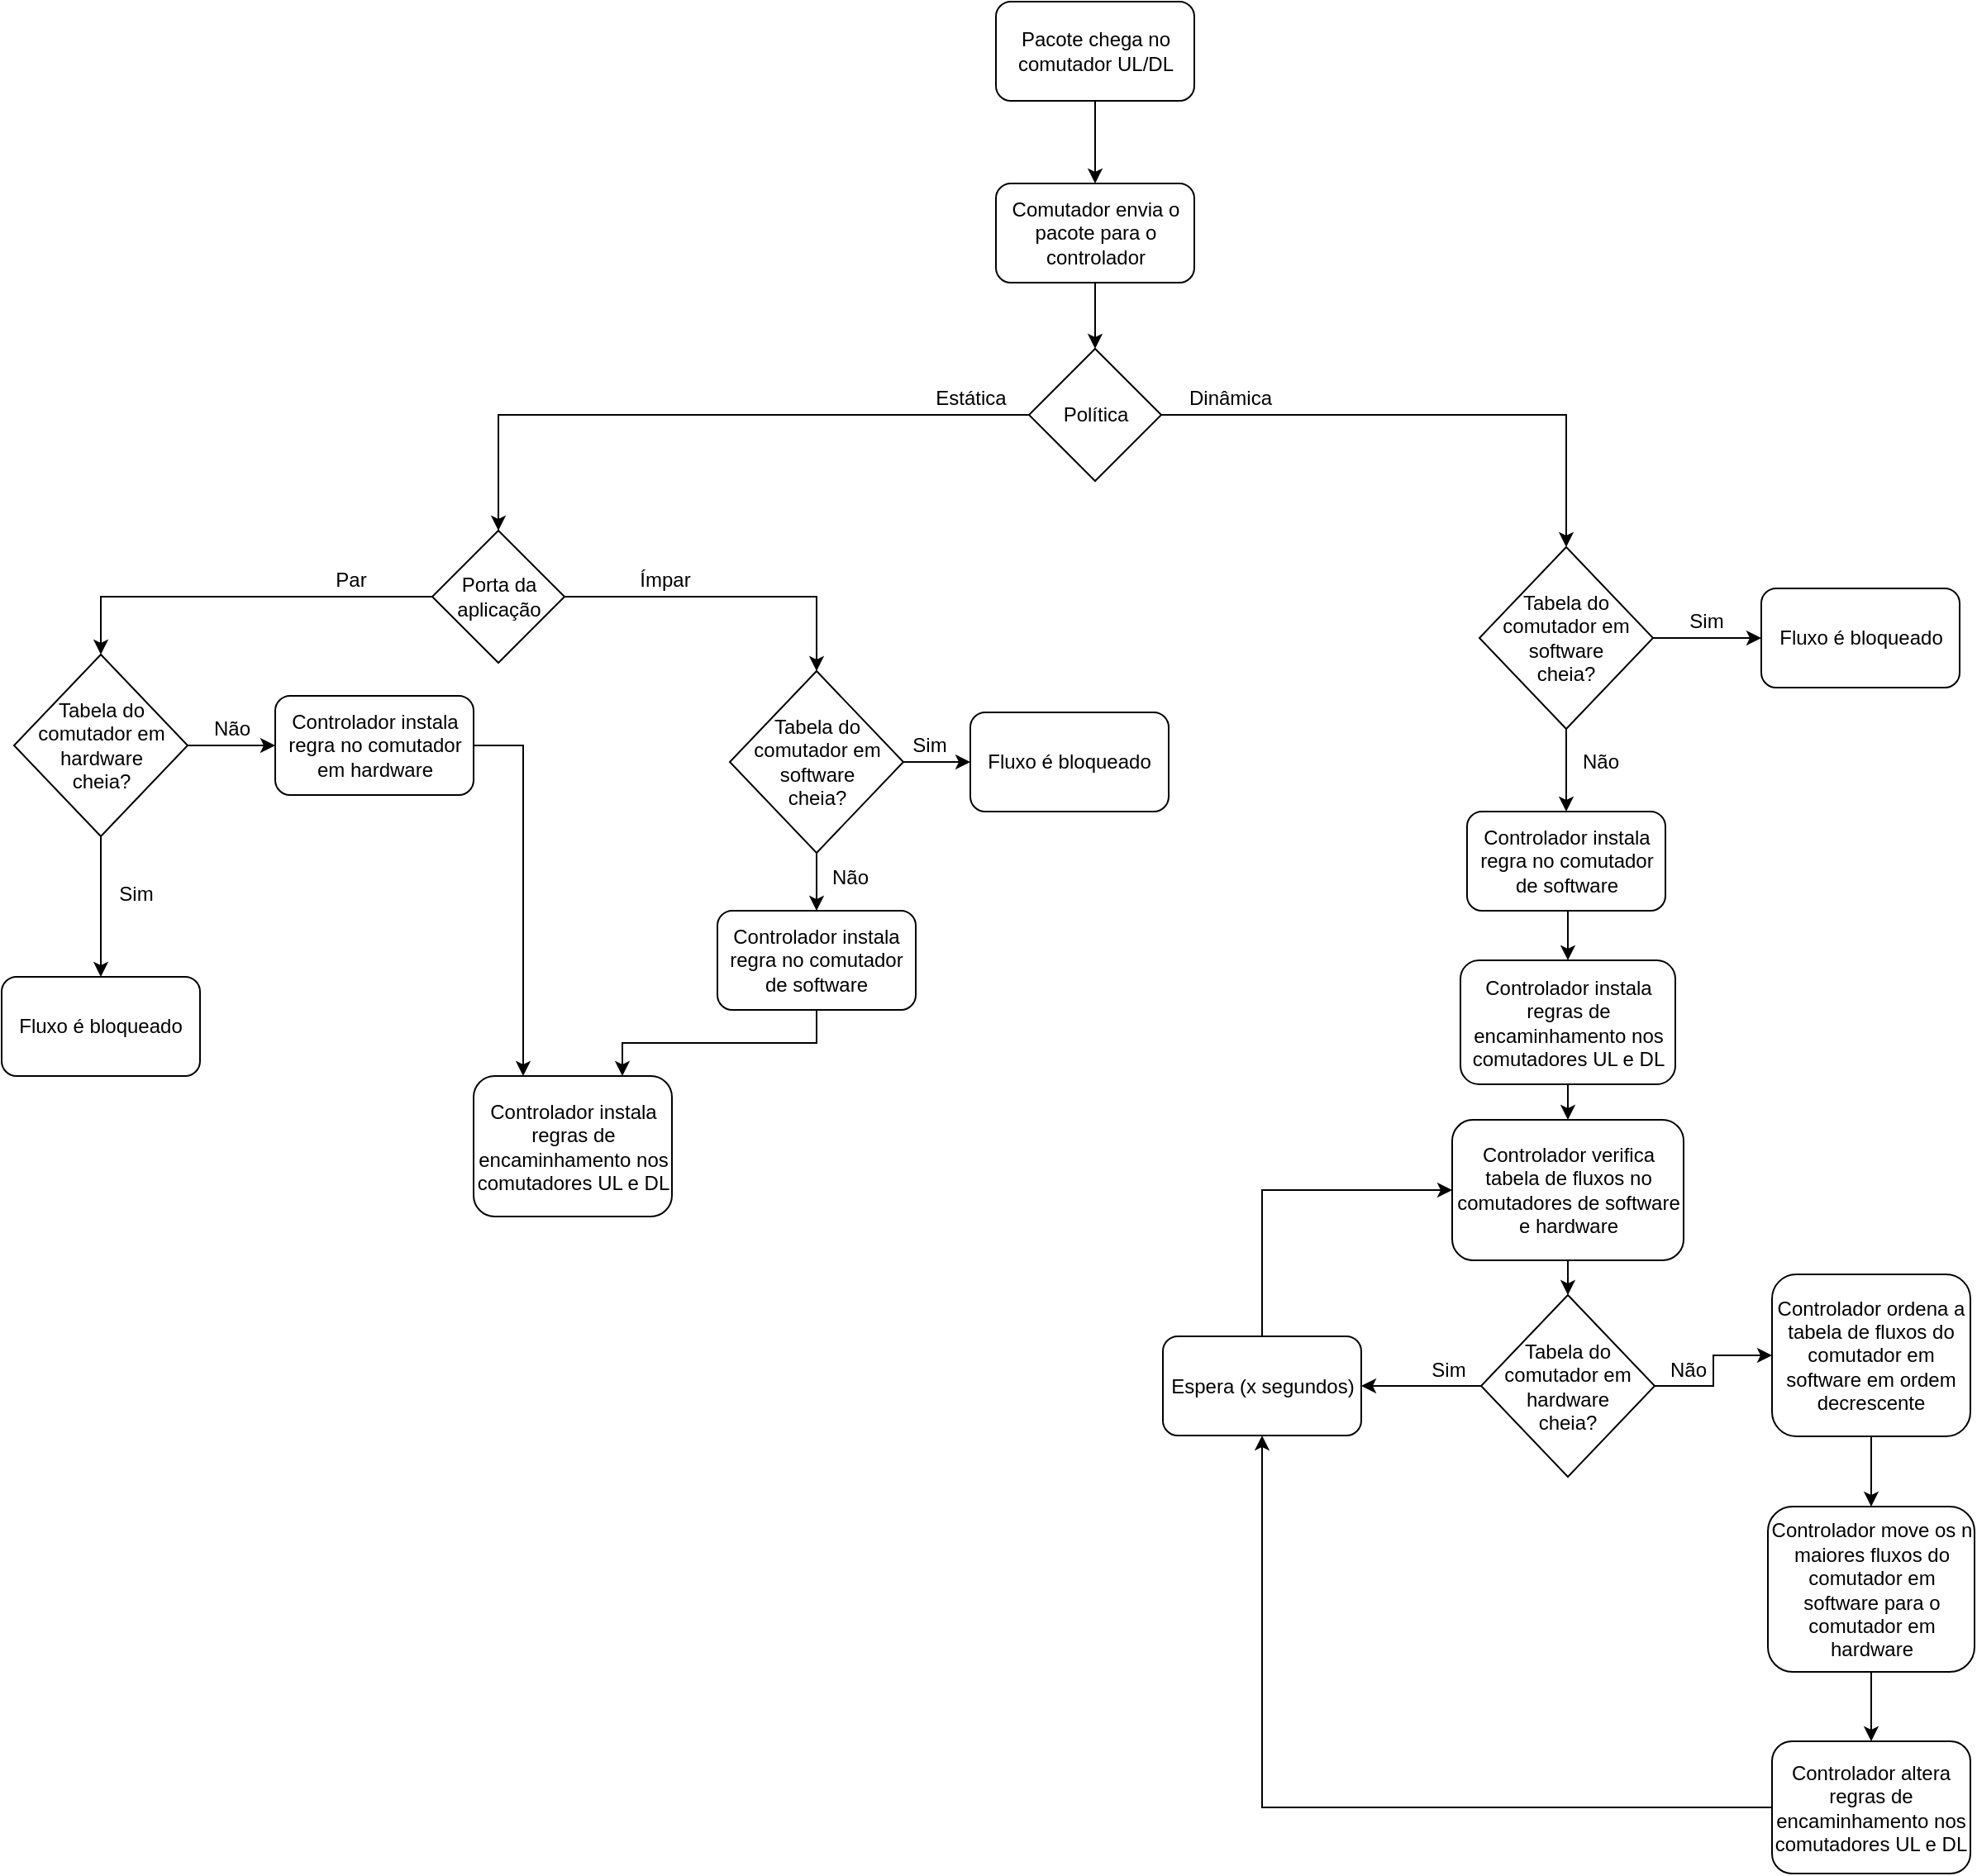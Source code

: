 <mxfile version="12.3.9" type="device" pages="1"><diagram id="7-bc2n3fvMZIGAAyU3vs" name="Page-1"><mxGraphModel dx="2608" dy="760" grid="1" gridSize="10" guides="1" tooltips="1" connect="1" arrows="1" fold="1" page="1" pageScale="1" pageWidth="1200" pageHeight="1600" math="0" shadow="0"><root><mxCell id="0"/><mxCell id="1" parent="0"/><mxCell id="t0rovqur9GaBRdrPI6UB-57" style="edgeStyle=orthogonalEdgeStyle;rounded=0;orthogonalLoop=1;jettySize=auto;html=1;exitX=0;exitY=0.5;exitDx=0;exitDy=0;entryX=0.5;entryY=0;entryDx=0;entryDy=0;" parent="1" source="t0rovqur9GaBRdrPI6UB-6" target="t0rovqur9GaBRdrPI6UB-56" edge="1"><mxGeometry relative="1" as="geometry"/></mxCell><mxCell id="FLc-qeg-N_PtNTcn6g8O-22" style="edgeStyle=orthogonalEdgeStyle;rounded=0;orthogonalLoop=1;jettySize=auto;html=1;exitX=1;exitY=0.5;exitDx=0;exitDy=0;entryX=0.5;entryY=0;entryDx=0;entryDy=0;" edge="1" parent="1" source="t0rovqur9GaBRdrPI6UB-6" target="FLc-qeg-N_PtNTcn6g8O-20"><mxGeometry relative="1" as="geometry"/></mxCell><mxCell id="t0rovqur9GaBRdrPI6UB-6" value="Porta da aplicação" style="rhombus;whiteSpace=wrap;html=1;" parent="1" vertex="1"><mxGeometry x="-935.5" y="340" width="80" height="80" as="geometry"/></mxCell><mxCell id="t0rovqur9GaBRdrPI6UB-8" value="Par" style="text;html=1;align=center;verticalAlign=middle;resizable=0;points=[];;autosize=1;" parent="1" vertex="1"><mxGeometry x="-1000.5" y="360" width="30" height="20" as="geometry"/></mxCell><mxCell id="t0rovqur9GaBRdrPI6UB-10" value="Ímpar" style="text;html=1;align=center;verticalAlign=middle;resizable=0;points=[];;autosize=1;" parent="1" vertex="1"><mxGeometry x="-820.5" y="360" width="50" height="20" as="geometry"/></mxCell><mxCell id="t0rovqur9GaBRdrPI6UB-63" style="edgeStyle=orthogonalEdgeStyle;rounded=0;orthogonalLoop=1;jettySize=auto;html=1;exitX=1;exitY=0.5;exitDx=0;exitDy=0;entryX=0.25;entryY=0;entryDx=0;entryDy=0;" parent="1" source="t0rovqur9GaBRdrPI6UB-12" target="t0rovqur9GaBRdrPI6UB-14" edge="1"><mxGeometry relative="1" as="geometry"/></mxCell><mxCell id="t0rovqur9GaBRdrPI6UB-12" value="Controlador instala regra no comutador em hardware" style="rounded=1;whiteSpace=wrap;html=1;" parent="1" vertex="1"><mxGeometry x="-1030.5" y="440" width="120" height="60" as="geometry"/></mxCell><mxCell id="FLc-qeg-N_PtNTcn6g8O-24" style="edgeStyle=orthogonalEdgeStyle;rounded=0;orthogonalLoop=1;jettySize=auto;html=1;exitX=0.5;exitY=1;exitDx=0;exitDy=0;entryX=0.75;entryY=0;entryDx=0;entryDy=0;" edge="1" parent="1" source="t0rovqur9GaBRdrPI6UB-13" target="t0rovqur9GaBRdrPI6UB-14"><mxGeometry relative="1" as="geometry"/></mxCell><mxCell id="t0rovqur9GaBRdrPI6UB-13" value="Controlador instala regra no comutador de software" style="rounded=1;whiteSpace=wrap;html=1;" parent="1" vertex="1"><mxGeometry x="-763" y="570" width="120" height="60" as="geometry"/></mxCell><mxCell id="t0rovqur9GaBRdrPI6UB-14" value="Controlador instala regras de encaminhamento nos comutadores UL e DL" style="rounded=1;whiteSpace=wrap;html=1;" parent="1" vertex="1"><mxGeometry x="-910.5" y="670" width="120" height="85" as="geometry"/></mxCell><mxCell id="t0rovqur9GaBRdrPI6UB-40" style="edgeStyle=orthogonalEdgeStyle;rounded=0;orthogonalLoop=1;jettySize=auto;html=1;exitX=0.5;exitY=1;exitDx=0;exitDy=0;entryX=0.5;entryY=0;entryDx=0;entryDy=0;" parent="1" source="t0rovqur9GaBRdrPI6UB-32" target="t0rovqur9GaBRdrPI6UB-39" edge="1"><mxGeometry relative="1" as="geometry"/></mxCell><mxCell id="t0rovqur9GaBRdrPI6UB-32" value="Controlador verifica tabela de fluxos no comutadores de software e hardware" style="rounded=1;whiteSpace=wrap;html=1;" parent="1" vertex="1"><mxGeometry x="-318.5" y="696.5" width="140" height="85" as="geometry"/></mxCell><mxCell id="t0rovqur9GaBRdrPI6UB-38" style="edgeStyle=orthogonalEdgeStyle;rounded=0;orthogonalLoop=1;jettySize=auto;html=1;exitX=0.5;exitY=1;exitDx=0;exitDy=0;entryX=0.5;entryY=0;entryDx=0;entryDy=0;" parent="1" source="t0rovqur9GaBRdrPI6UB-36" target="t0rovqur9GaBRdrPI6UB-32" edge="1"><mxGeometry relative="1" as="geometry"/></mxCell><mxCell id="t0rovqur9GaBRdrPI6UB-36" value="Controlador instala regras de encaminhamento nos comutadores UL e DL" style="rounded=1;whiteSpace=wrap;html=1;" parent="1" vertex="1"><mxGeometry x="-313.5" y="600" width="130" height="75" as="geometry"/></mxCell><mxCell id="t0rovqur9GaBRdrPI6UB-41" style="edgeStyle=orthogonalEdgeStyle;rounded=0;orthogonalLoop=1;jettySize=auto;html=1;exitX=0;exitY=0.5;exitDx=0;exitDy=0;entryX=1;entryY=0.5;entryDx=0;entryDy=0;" parent="1" source="t0rovqur9GaBRdrPI6UB-39" target="t0rovqur9GaBRdrPI6UB-42" edge="1"><mxGeometry relative="1" as="geometry"><mxPoint x="-363.5" y="857.5" as="targetPoint"/></mxGeometry></mxCell><mxCell id="t0rovqur9GaBRdrPI6UB-45" style="edgeStyle=orthogonalEdgeStyle;rounded=0;orthogonalLoop=1;jettySize=auto;html=1;exitX=1;exitY=0.5;exitDx=0;exitDy=0;entryX=0;entryY=0.5;entryDx=0;entryDy=0;" parent="1" source="t0rovqur9GaBRdrPI6UB-39" target="t0rovqur9GaBRdrPI6UB-44" edge="1"><mxGeometry relative="1" as="geometry"/></mxCell><mxCell id="t0rovqur9GaBRdrPI6UB-39" value="&lt;div&gt;Tabela do comutador em hardware &lt;br&gt;&lt;/div&gt;&lt;div&gt;cheia?&lt;/div&gt;" style="rhombus;whiteSpace=wrap;html=1;" parent="1" vertex="1"><mxGeometry x="-301" y="802.5" width="105" height="110" as="geometry"/></mxCell><mxCell id="t0rovqur9GaBRdrPI6UB-71" style="edgeStyle=orthogonalEdgeStyle;rounded=0;orthogonalLoop=1;jettySize=auto;html=1;exitX=0.5;exitY=0;exitDx=0;exitDy=0;entryX=0;entryY=0.5;entryDx=0;entryDy=0;" parent="1" source="t0rovqur9GaBRdrPI6UB-42" target="t0rovqur9GaBRdrPI6UB-32" edge="1"><mxGeometry relative="1" as="geometry"/></mxCell><mxCell id="t0rovqur9GaBRdrPI6UB-42" value="Espera (x segundos)" style="rounded=1;whiteSpace=wrap;html=1;" parent="1" vertex="1"><mxGeometry x="-493.5" y="827.5" width="120" height="60" as="geometry"/></mxCell><mxCell id="t0rovqur9GaBRdrPI6UB-43" value="Sim" style="text;html=1;align=center;verticalAlign=middle;resizable=0;points=[];;autosize=1;" parent="1" vertex="1"><mxGeometry x="-341" y="837.5" width="40" height="20" as="geometry"/></mxCell><mxCell id="t0rovqur9GaBRdrPI6UB-48" style="edgeStyle=orthogonalEdgeStyle;rounded=0;orthogonalLoop=1;jettySize=auto;html=1;exitX=0.5;exitY=1;exitDx=0;exitDy=0;entryX=0.5;entryY=0;entryDx=0;entryDy=0;" parent="1" source="t0rovqur9GaBRdrPI6UB-44" target="t0rovqur9GaBRdrPI6UB-47" edge="1"><mxGeometry relative="1" as="geometry"/></mxCell><mxCell id="t0rovqur9GaBRdrPI6UB-44" value="Controlador ordena a tabela de fluxos do comutador em software em ordem decrescente" style="rounded=1;whiteSpace=wrap;html=1;" parent="1" vertex="1"><mxGeometry x="-125" y="790" width="120" height="98" as="geometry"/></mxCell><mxCell id="t0rovqur9GaBRdrPI6UB-46" value="Não" style="text;html=1;align=center;verticalAlign=middle;resizable=0;points=[];;autosize=1;" parent="1" vertex="1"><mxGeometry x="-196" y="837.5" width="40" height="20" as="geometry"/></mxCell><mxCell id="t0rovqur9GaBRdrPI6UB-50" style="edgeStyle=orthogonalEdgeStyle;rounded=0;orthogonalLoop=1;jettySize=auto;html=1;exitX=0.5;exitY=1;exitDx=0;exitDy=0;entryX=0.5;entryY=0;entryDx=0;entryDy=0;" parent="1" source="t0rovqur9GaBRdrPI6UB-47" target="t0rovqur9GaBRdrPI6UB-49" edge="1"><mxGeometry relative="1" as="geometry"/></mxCell><mxCell id="t0rovqur9GaBRdrPI6UB-47" value="Controlador move os n maiores fluxos do comutador em software para o comutador em hardware" style="rounded=1;whiteSpace=wrap;html=1;" parent="1" vertex="1"><mxGeometry x="-127.5" y="930.5" width="125" height="100" as="geometry"/></mxCell><mxCell id="t0rovqur9GaBRdrPI6UB-70" style="edgeStyle=orthogonalEdgeStyle;rounded=0;orthogonalLoop=1;jettySize=auto;html=1;exitX=0;exitY=0.5;exitDx=0;exitDy=0;entryX=0.5;entryY=1;entryDx=0;entryDy=0;" parent="1" source="t0rovqur9GaBRdrPI6UB-49" target="t0rovqur9GaBRdrPI6UB-42" edge="1"><mxGeometry relative="1" as="geometry"/></mxCell><mxCell id="t0rovqur9GaBRdrPI6UB-49" value="Controlador altera regras de encaminhamento nos comutadores UL e DL" style="rounded=1;whiteSpace=wrap;html=1;" parent="1" vertex="1"><mxGeometry x="-125" y="1072.5" width="120" height="80" as="geometry"/></mxCell><mxCell id="t0rovqur9GaBRdrPI6UB-62" value="" style="edgeStyle=orthogonalEdgeStyle;rounded=0;orthogonalLoop=1;jettySize=auto;html=1;" parent="1" source="t0rovqur9GaBRdrPI6UB-56" target="t0rovqur9GaBRdrPI6UB-12" edge="1"><mxGeometry relative="1" as="geometry"/></mxCell><mxCell id="t0rovqur9GaBRdrPI6UB-66" value="" style="edgeStyle=orthogonalEdgeStyle;rounded=0;orthogonalLoop=1;jettySize=auto;html=1;entryX=0.5;entryY=0;entryDx=0;entryDy=0;" parent="1" source="t0rovqur9GaBRdrPI6UB-56" target="t0rovqur9GaBRdrPI6UB-64" edge="1"><mxGeometry relative="1" as="geometry"><mxPoint x="-1136" y="605" as="targetPoint"/></mxGeometry></mxCell><mxCell id="t0rovqur9GaBRdrPI6UB-56" value="&lt;div&gt;Tabela do comutador em hardware &lt;br&gt;&lt;/div&gt;&lt;div&gt;cheia?&lt;/div&gt;" style="rhombus;whiteSpace=wrap;html=1;" parent="1" vertex="1"><mxGeometry x="-1188.5" y="415" width="105" height="110" as="geometry"/></mxCell><mxCell id="t0rovqur9GaBRdrPI6UB-59" value="Não" style="text;html=1;align=center;verticalAlign=middle;resizable=0;points=[];;autosize=1;" parent="1" vertex="1"><mxGeometry x="-1077" y="450" width="40" height="20" as="geometry"/></mxCell><mxCell id="t0rovqur9GaBRdrPI6UB-64" value="Fluxo é bloqueado" style="rounded=1;whiteSpace=wrap;html=1;" parent="1" vertex="1"><mxGeometry x="-1196" y="610" width="120" height="60" as="geometry"/></mxCell><mxCell id="t0rovqur9GaBRdrPI6UB-67" value="Sim" style="text;html=1;align=center;verticalAlign=middle;resizable=0;points=[];;autosize=1;" parent="1" vertex="1"><mxGeometry x="-1135.5" y="550" width="40" height="20" as="geometry"/></mxCell><mxCell id="FLc-qeg-N_PtNTcn6g8O-1" style="edgeStyle=orthogonalEdgeStyle;rounded=0;orthogonalLoop=1;jettySize=auto;html=1;exitX=0.5;exitY=1;exitDx=0;exitDy=0;" edge="1" parent="1" source="FLc-qeg-N_PtNTcn6g8O-2" target="FLc-qeg-N_PtNTcn6g8O-3"><mxGeometry relative="1" as="geometry"><mxPoint x="-534.5" y="170" as="targetPoint"/></mxGeometry></mxCell><mxCell id="FLc-qeg-N_PtNTcn6g8O-2" value="Pacote chega no comutador UL/DL" style="rounded=1;whiteSpace=wrap;html=1;" vertex="1" parent="1"><mxGeometry x="-594.5" y="20" width="120" height="60" as="geometry"/></mxCell><mxCell id="FLc-qeg-N_PtNTcn6g8O-7" style="edgeStyle=orthogonalEdgeStyle;rounded=0;orthogonalLoop=1;jettySize=auto;html=1;exitX=0.5;exitY=1;exitDx=0;exitDy=0;entryX=0.5;entryY=0;entryDx=0;entryDy=0;" edge="1" parent="1" source="FLc-qeg-N_PtNTcn6g8O-3" target="FLc-qeg-N_PtNTcn6g8O-4"><mxGeometry relative="1" as="geometry"/></mxCell><mxCell id="FLc-qeg-N_PtNTcn6g8O-3" value="Comutador envia o pacote para o controlador" style="rounded=1;whiteSpace=wrap;html=1;" vertex="1" parent="1"><mxGeometry x="-594.5" y="130" width="120" height="60" as="geometry"/></mxCell><mxCell id="FLc-qeg-N_PtNTcn6g8O-5" style="edgeStyle=orthogonalEdgeStyle;rounded=0;orthogonalLoop=1;jettySize=auto;html=1;exitX=0;exitY=0.5;exitDx=0;exitDy=0;entryX=0.5;entryY=0;entryDx=0;entryDy=0;" edge="1" parent="1" source="FLc-qeg-N_PtNTcn6g8O-4" target="t0rovqur9GaBRdrPI6UB-6"><mxGeometry relative="1" as="geometry"><mxPoint x="-704.5" y="269.714" as="targetPoint"/></mxGeometry></mxCell><mxCell id="FLc-qeg-N_PtNTcn6g8O-6" style="edgeStyle=orthogonalEdgeStyle;rounded=0;orthogonalLoop=1;jettySize=auto;html=1;exitX=1;exitY=0.5;exitDx=0;exitDy=0;entryX=0.5;entryY=0;entryDx=0;entryDy=0;" edge="1" parent="1" source="FLc-qeg-N_PtNTcn6g8O-4" target="FLc-qeg-N_PtNTcn6g8O-14"><mxGeometry relative="1" as="geometry"><mxPoint x="-249" y="345" as="targetPoint"/></mxGeometry></mxCell><mxCell id="FLc-qeg-N_PtNTcn6g8O-4" value="Política" style="rhombus;whiteSpace=wrap;html=1;" vertex="1" parent="1"><mxGeometry x="-574.5" y="230" width="80" height="80" as="geometry"/></mxCell><mxCell id="FLc-qeg-N_PtNTcn6g8O-8" value="Estática" style="text;html=1;align=center;verticalAlign=middle;resizable=0;points=[];;autosize=1;" vertex="1" parent="1"><mxGeometry x="-645" y="250" width="70" height="20" as="geometry"/></mxCell><mxCell id="FLc-qeg-N_PtNTcn6g8O-9" value="Dinâmica" style="text;html=1;align=center;verticalAlign=middle;resizable=0;points=[];;autosize=1;" vertex="1" parent="1"><mxGeometry x="-488.5" y="250" width="70" height="20" as="geometry"/></mxCell><mxCell id="FLc-qeg-N_PtNTcn6g8O-16" style="edgeStyle=orthogonalEdgeStyle;rounded=0;orthogonalLoop=1;jettySize=auto;html=1;exitX=1;exitY=0.5;exitDx=0;exitDy=0;entryX=0;entryY=0.5;entryDx=0;entryDy=0;" edge="1" parent="1" source="FLc-qeg-N_PtNTcn6g8O-14" target="FLc-qeg-N_PtNTcn6g8O-15"><mxGeometry relative="1" as="geometry"/></mxCell><mxCell id="FLc-qeg-N_PtNTcn6g8O-30" style="edgeStyle=orthogonalEdgeStyle;rounded=0;orthogonalLoop=1;jettySize=auto;html=1;exitX=0.5;exitY=1;exitDx=0;exitDy=0;entryX=0.5;entryY=0;entryDx=0;entryDy=0;" edge="1" parent="1" source="FLc-qeg-N_PtNTcn6g8O-14" target="FLc-qeg-N_PtNTcn6g8O-29"><mxGeometry relative="1" as="geometry"/></mxCell><mxCell id="FLc-qeg-N_PtNTcn6g8O-14" value="&lt;div&gt;Tabela do comutador em software&lt;br&gt;&lt;/div&gt;&lt;div&gt;cheia?&lt;/div&gt;" style="rhombus;whiteSpace=wrap;html=1;" vertex="1" parent="1"><mxGeometry x="-302" y="350" width="105" height="110" as="geometry"/></mxCell><mxCell id="FLc-qeg-N_PtNTcn6g8O-15" value="Fluxo é bloqueado" style="rounded=1;whiteSpace=wrap;html=1;" vertex="1" parent="1"><mxGeometry x="-131.5" y="375" width="120" height="60" as="geometry"/></mxCell><mxCell id="FLc-qeg-N_PtNTcn6g8O-17" value="Sim" style="text;html=1;align=center;verticalAlign=middle;resizable=0;points=[];;autosize=1;" vertex="1" parent="1"><mxGeometry x="-185" y="385" width="40" height="20" as="geometry"/></mxCell><mxCell id="FLc-qeg-N_PtNTcn6g8O-19" value="Não" style="text;html=1;align=center;verticalAlign=middle;resizable=0;points=[];;autosize=1;" vertex="1" parent="1"><mxGeometry x="-249.5" y="470" width="40" height="20" as="geometry"/></mxCell><mxCell id="FLc-qeg-N_PtNTcn6g8O-23" style="edgeStyle=orthogonalEdgeStyle;rounded=0;orthogonalLoop=1;jettySize=auto;html=1;exitX=0.5;exitY=1;exitDx=0;exitDy=0;entryX=0.5;entryY=0;entryDx=0;entryDy=0;" edge="1" parent="1" source="FLc-qeg-N_PtNTcn6g8O-20" target="t0rovqur9GaBRdrPI6UB-13"><mxGeometry relative="1" as="geometry"/></mxCell><mxCell id="FLc-qeg-N_PtNTcn6g8O-27" style="edgeStyle=orthogonalEdgeStyle;rounded=0;orthogonalLoop=1;jettySize=auto;html=1;exitX=1;exitY=0.5;exitDx=0;exitDy=0;entryX=0;entryY=0.5;entryDx=0;entryDy=0;" edge="1" parent="1" source="FLc-qeg-N_PtNTcn6g8O-20" target="FLc-qeg-N_PtNTcn6g8O-26"><mxGeometry relative="1" as="geometry"/></mxCell><mxCell id="FLc-qeg-N_PtNTcn6g8O-20" value="&lt;div&gt;Tabela do comutador em software&lt;br&gt;&lt;/div&gt;&lt;div&gt;cheia?&lt;/div&gt;" style="rhombus;whiteSpace=wrap;html=1;" vertex="1" parent="1"><mxGeometry x="-755.5" y="425" width="105" height="110" as="geometry"/></mxCell><mxCell id="FLc-qeg-N_PtNTcn6g8O-25" value="Não" style="text;html=1;align=center;verticalAlign=middle;resizable=0;points=[];;autosize=1;" vertex="1" parent="1"><mxGeometry x="-703" y="540" width="40" height="20" as="geometry"/></mxCell><mxCell id="FLc-qeg-N_PtNTcn6g8O-26" value="Fluxo é bloqueado" style="rounded=1;whiteSpace=wrap;html=1;" vertex="1" parent="1"><mxGeometry x="-610" y="450" width="120" height="60" as="geometry"/></mxCell><mxCell id="FLc-qeg-N_PtNTcn6g8O-28" value="Sim" style="text;html=1;align=center;verticalAlign=middle;resizable=0;points=[];;autosize=1;" vertex="1" parent="1"><mxGeometry x="-655.5" y="460" width="40" height="20" as="geometry"/></mxCell><mxCell id="FLc-qeg-N_PtNTcn6g8O-31" style="edgeStyle=orthogonalEdgeStyle;rounded=0;orthogonalLoop=1;jettySize=auto;html=1;exitX=0.5;exitY=1;exitDx=0;exitDy=0;entryX=0.5;entryY=0;entryDx=0;entryDy=0;" edge="1" parent="1" source="FLc-qeg-N_PtNTcn6g8O-29" target="t0rovqur9GaBRdrPI6UB-36"><mxGeometry relative="1" as="geometry"/></mxCell><mxCell id="FLc-qeg-N_PtNTcn6g8O-29" value="Controlador instala regra no comutador de software" style="rounded=1;whiteSpace=wrap;html=1;" vertex="1" parent="1"><mxGeometry x="-309.5" y="510" width="120" height="60" as="geometry"/></mxCell></root></mxGraphModel></diagram></mxfile>